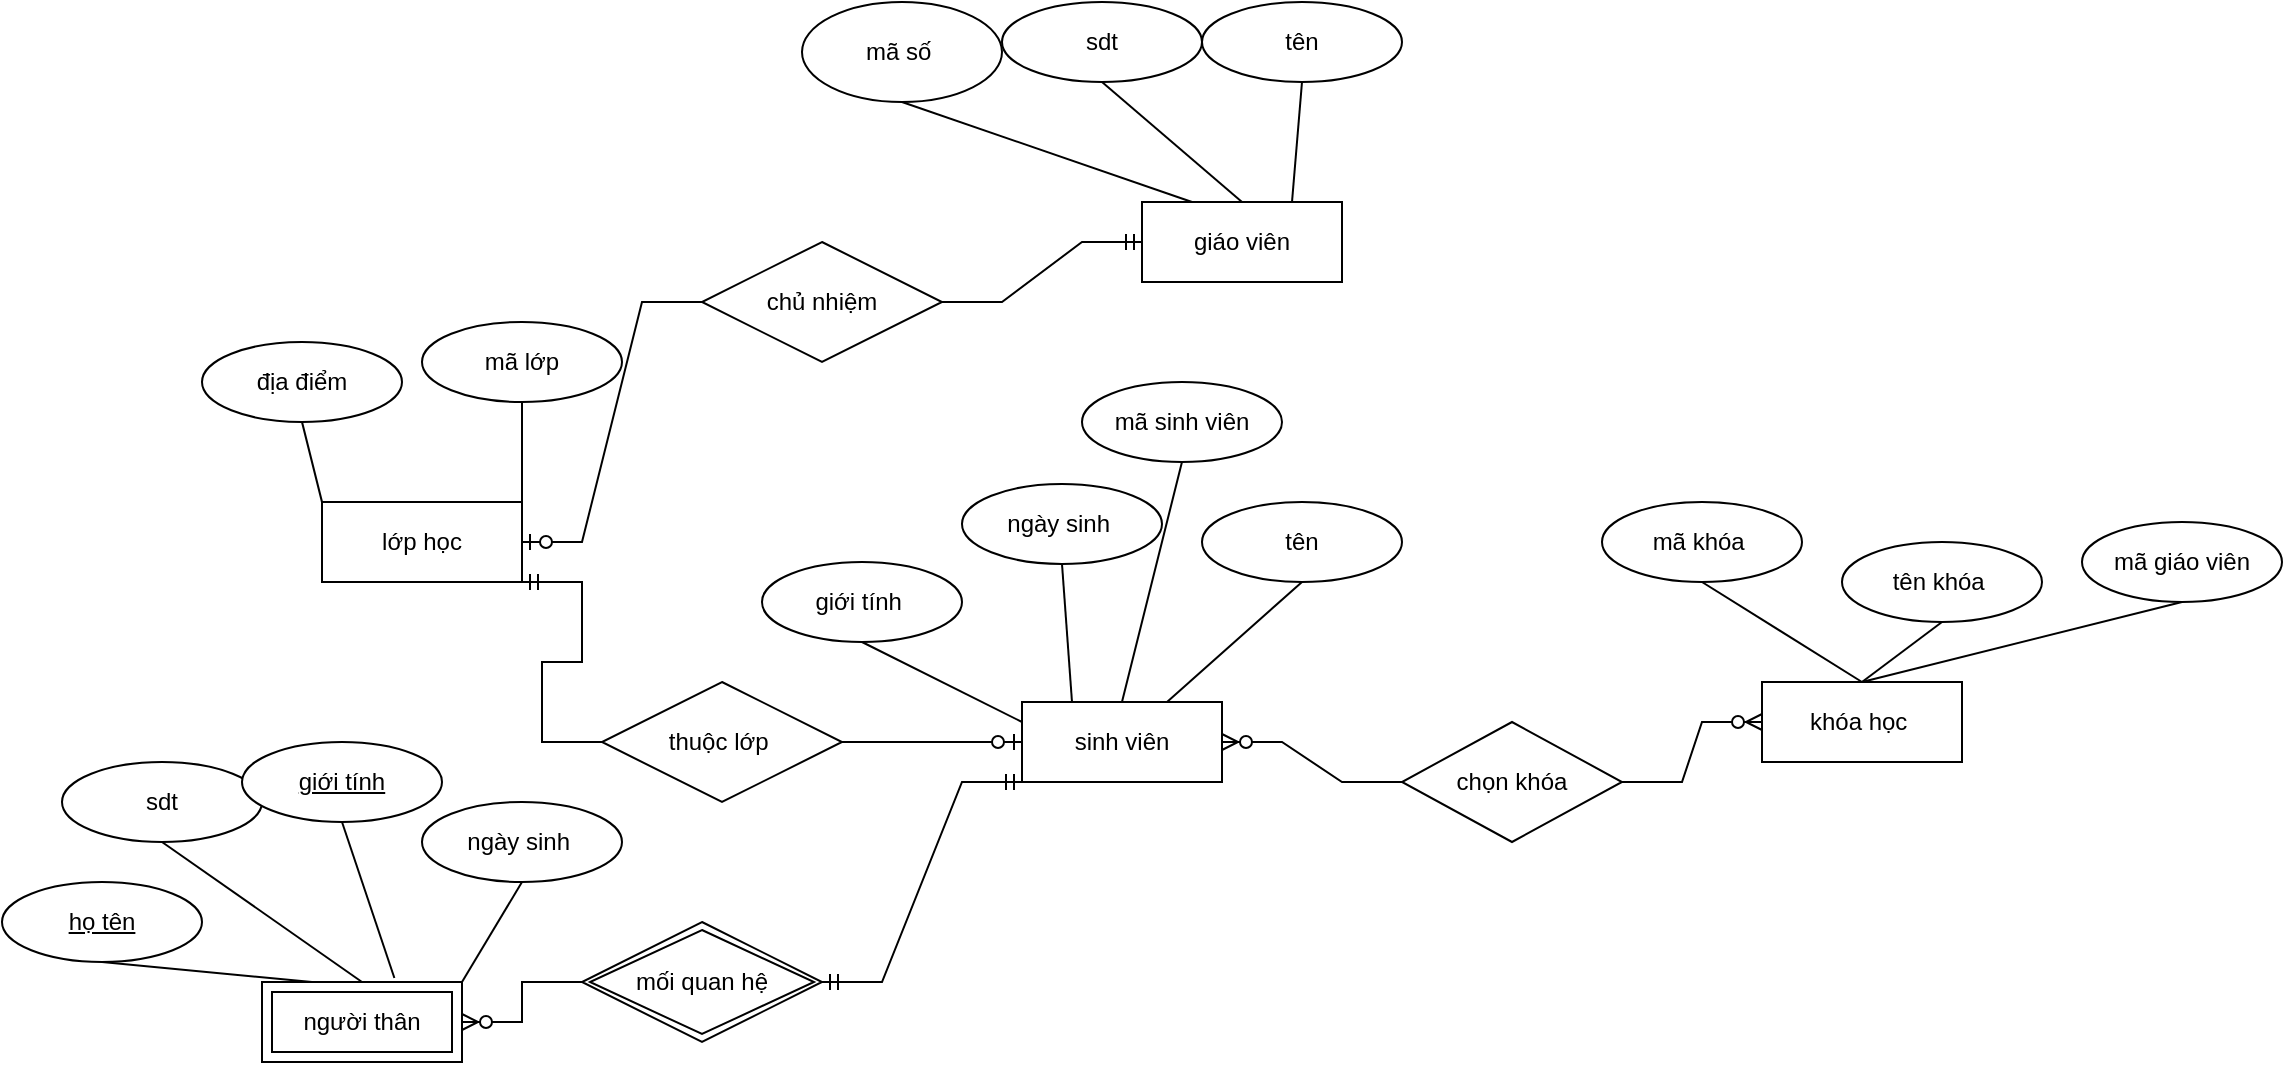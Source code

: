 <mxfile version="20.5.1" type="device"><diagram id="Pf6aWVliiCCF493dWvMO" name="Page-1"><mxGraphModel dx="1888" dy="547" grid="1" gridSize="10" guides="1" tooltips="1" connect="1" arrows="1" fold="1" page="1" pageScale="1" pageWidth="850" pageHeight="1100" math="0" shadow="0"><root><mxCell id="0"/><mxCell id="1" parent="0"/><mxCell id="i3zOqJQeIGxBd5DPq1pG-3" value="mã số&amp;nbsp;" style="ellipse;whiteSpace=wrap;html=1;align=center;" parent="1" vertex="1"><mxGeometry x="310" y="90" width="100" height="50" as="geometry"/></mxCell><mxCell id="i3zOqJQeIGxBd5DPq1pG-4" value="tên" style="ellipse;whiteSpace=wrap;html=1;align=center;" parent="1" vertex="1"><mxGeometry x="510" y="90" width="100" height="40" as="geometry"/></mxCell><mxCell id="i3zOqJQeIGxBd5DPq1pG-5" value="giáo viên" style="whiteSpace=wrap;html=1;align=center;" parent="1" vertex="1"><mxGeometry x="480" y="190" width="100" height="40" as="geometry"/></mxCell><mxCell id="i3zOqJQeIGxBd5DPq1pG-6" value="sdt" style="ellipse;whiteSpace=wrap;html=1;align=center;" parent="1" vertex="1"><mxGeometry x="410" y="90" width="100" height="40" as="geometry"/></mxCell><mxCell id="i3zOqJQeIGxBd5DPq1pG-9" value="" style="endArrow=none;html=1;rounded=0;entryX=0.25;entryY=0;entryDx=0;entryDy=0;exitX=0.5;exitY=1;exitDx=0;exitDy=0;" parent="1" source="i3zOqJQeIGxBd5DPq1pG-3" target="i3zOqJQeIGxBd5DPq1pG-5" edge="1"><mxGeometry relative="1" as="geometry"><mxPoint x="100" y="54.5" as="sourcePoint"/><mxPoint x="260" y="54.5" as="targetPoint"/></mxGeometry></mxCell><mxCell id="i3zOqJQeIGxBd5DPq1pG-12" value="" style="endArrow=none;html=1;rounded=0;entryX=0.75;entryY=0;entryDx=0;entryDy=0;exitX=0.5;exitY=1;exitDx=0;exitDy=0;" parent="1" source="i3zOqJQeIGxBd5DPq1pG-4" target="i3zOqJQeIGxBd5DPq1pG-5" edge="1"><mxGeometry relative="1" as="geometry"><mxPoint x="230" y="60" as="sourcePoint"/><mxPoint x="265" y="135.5" as="targetPoint"/></mxGeometry></mxCell><mxCell id="i3zOqJQeIGxBd5DPq1pG-14" value="sinh viên" style="whiteSpace=wrap;html=1;align=center;" parent="1" vertex="1"><mxGeometry x="420" y="440" width="100" height="40" as="geometry"/></mxCell><mxCell id="i3zOqJQeIGxBd5DPq1pG-15" value="khóa học&amp;nbsp;" style="whiteSpace=wrap;html=1;align=center;" parent="1" vertex="1"><mxGeometry x="790" y="430" width="100" height="40" as="geometry"/></mxCell><mxCell id="i3zOqJQeIGxBd5DPq1pG-17" value="lớp học" style="whiteSpace=wrap;html=1;align=center;" parent="1" vertex="1"><mxGeometry x="70" y="340" width="100" height="40" as="geometry"/></mxCell><mxCell id="i3zOqJQeIGxBd5DPq1pG-19" value="địa điểm" style="ellipse;whiteSpace=wrap;html=1;align=center;" parent="1" vertex="1"><mxGeometry x="10" y="260" width="100" height="40" as="geometry"/></mxCell><mxCell id="i3zOqJQeIGxBd5DPq1pG-20" value="mã lớp" style="ellipse;whiteSpace=wrap;html=1;align=center;" parent="1" vertex="1"><mxGeometry x="120" y="250" width="100" height="40" as="geometry"/></mxCell><mxCell id="i3zOqJQeIGxBd5DPq1pG-22" value="" style="endArrow=none;html=1;rounded=0;exitX=0.5;exitY=1;exitDx=0;exitDy=0;entryX=0;entryY=0;entryDx=0;entryDy=0;" parent="1" source="i3zOqJQeIGxBd5DPq1pG-19" target="i3zOqJQeIGxBd5DPq1pG-17" edge="1"><mxGeometry relative="1" as="geometry"><mxPoint x="130" y="270" as="sourcePoint"/><mxPoint x="290" y="270" as="targetPoint"/></mxGeometry></mxCell><mxCell id="i3zOqJQeIGxBd5DPq1pG-24" value="" style="endArrow=none;html=1;rounded=0;entryX=0.5;entryY=1;entryDx=0;entryDy=0;exitX=1;exitY=0;exitDx=0;exitDy=0;" parent="1" source="i3zOqJQeIGxBd5DPq1pG-17" target="i3zOqJQeIGxBd5DPq1pG-20" edge="1"><mxGeometry relative="1" as="geometry"><mxPoint x="290" y="240" as="sourcePoint"/><mxPoint x="450" y="240" as="targetPoint"/></mxGeometry></mxCell><mxCell id="i3zOqJQeIGxBd5DPq1pG-29" value="tên khóa&amp;nbsp;" style="ellipse;whiteSpace=wrap;html=1;align=center;" parent="1" vertex="1"><mxGeometry x="830" y="360" width="100" height="40" as="geometry"/></mxCell><mxCell id="i3zOqJQeIGxBd5DPq1pG-31" value="mã giáo viên" style="ellipse;whiteSpace=wrap;html=1;align=center;" parent="1" vertex="1"><mxGeometry x="950" y="350" width="100" height="40" as="geometry"/></mxCell><mxCell id="i3zOqJQeIGxBd5DPq1pG-36" value="" style="endArrow=none;html=1;rounded=0;entryX=0.5;entryY=0;entryDx=0;entryDy=0;startArrow=none;exitX=0.5;exitY=1;exitDx=0;exitDy=0;" parent="1" source="i3zOqJQeIGxBd5DPq1pG-30" target="i3zOqJQeIGxBd5DPq1pG-15" edge="1"><mxGeometry relative="1" as="geometry"><mxPoint x="570" y="359" as="sourcePoint"/><mxPoint x="730" y="359" as="targetPoint"/></mxGeometry></mxCell><mxCell id="i3zOqJQeIGxBd5DPq1pG-39" value="" style="endArrow=none;html=1;rounded=0;entryX=0.5;entryY=0;entryDx=0;entryDy=0;exitX=0.5;exitY=1;exitDx=0;exitDy=0;" parent="1" source="i3zOqJQeIGxBd5DPq1pG-31" target="i3zOqJQeIGxBd5DPq1pG-15" edge="1"><mxGeometry relative="1" as="geometry"><mxPoint x="820" y="509" as="sourcePoint"/><mxPoint x="920" y="560" as="targetPoint"/></mxGeometry></mxCell><mxCell id="i3zOqJQeIGxBd5DPq1pG-40" value="" style="endArrow=none;html=1;rounded=0;exitX=0.5;exitY=1;exitDx=0;exitDy=0;entryX=0.5;entryY=0;entryDx=0;entryDy=0;" parent="1" source="i3zOqJQeIGxBd5DPq1pG-29" target="i3zOqJQeIGxBd5DPq1pG-15" edge="1"><mxGeometry relative="1" as="geometry"><mxPoint x="680" y="464.5" as="sourcePoint"/><mxPoint x="740" y="560" as="targetPoint"/></mxGeometry></mxCell><mxCell id="i3zOqJQeIGxBd5DPq1pG-43" value="tên" style="ellipse;whiteSpace=wrap;html=1;align=center;" parent="1" vertex="1"><mxGeometry x="510" y="340" width="100" height="40" as="geometry"/></mxCell><mxCell id="i3zOqJQeIGxBd5DPq1pG-44" value="mã sinh viên" style="ellipse;whiteSpace=wrap;html=1;align=center;" parent="1" vertex="1"><mxGeometry x="450" y="280" width="100" height="40" as="geometry"/></mxCell><mxCell id="i3zOqJQeIGxBd5DPq1pG-46" value="ngày sinh&amp;nbsp;" style="ellipse;whiteSpace=wrap;html=1;align=center;" parent="1" vertex="1"><mxGeometry x="390" y="331" width="100" height="40" as="geometry"/></mxCell><mxCell id="i3zOqJQeIGxBd5DPq1pG-47" value="giới tính&amp;nbsp;" style="ellipse;whiteSpace=wrap;html=1;align=center;" parent="1" vertex="1"><mxGeometry x="290" y="370" width="100" height="40" as="geometry"/></mxCell><mxCell id="i3zOqJQeIGxBd5DPq1pG-48" value="" style="endArrow=none;html=1;rounded=0;entryX=0.25;entryY=0;entryDx=0;entryDy=0;exitX=0.5;exitY=1;exitDx=0;exitDy=0;" parent="1" source="i3zOqJQeIGxBd5DPq1pG-46" target="i3zOqJQeIGxBd5DPq1pG-14" edge="1"><mxGeometry relative="1" as="geometry"><mxPoint x="310" y="290.3" as="sourcePoint"/><mxPoint x="470" y="290.3" as="targetPoint"/><Array as="points"/></mxGeometry></mxCell><mxCell id="i3zOqJQeIGxBd5DPq1pG-52" value="" style="endArrow=none;html=1;rounded=0;entryX=0.5;entryY=1;entryDx=0;entryDy=0;" parent="1" source="i3zOqJQeIGxBd5DPq1pG-14" target="i3zOqJQeIGxBd5DPq1pG-43" edge="1"><mxGeometry relative="1" as="geometry"><mxPoint x="450" y="300.8" as="sourcePoint"/><mxPoint x="533" y="310.0" as="targetPoint"/></mxGeometry></mxCell><mxCell id="i3zOqJQeIGxBd5DPq1pG-55" value="người thân" style="shape=ext;margin=3;double=1;whiteSpace=wrap;html=1;align=center;" parent="1" vertex="1"><mxGeometry x="40" y="580" width="100" height="40" as="geometry"/></mxCell><mxCell id="i3zOqJQeIGxBd5DPq1pG-56" value="" style="endArrow=none;html=1;rounded=0;entryX=0.25;entryY=0;entryDx=0;entryDy=0;exitX=0.5;exitY=1;exitDx=0;exitDy=0;" parent="1" source="i3zOqJQeIGxBd5DPq1pG-57" target="i3zOqJQeIGxBd5DPq1pG-55" edge="1"><mxGeometry relative="1" as="geometry"><mxPoint x="50" y="270" as="sourcePoint"/><mxPoint x="170" y="320" as="targetPoint"/></mxGeometry></mxCell><mxCell id="i3zOqJQeIGxBd5DPq1pG-57" value="&lt;u&gt;họ tên&lt;/u&gt;" style="ellipse;whiteSpace=wrap;html=1;align=center;" parent="1" vertex="1"><mxGeometry x="-90" y="530" width="100" height="40" as="geometry"/></mxCell><mxCell id="i3zOqJQeIGxBd5DPq1pG-59" value="sdt" style="ellipse;whiteSpace=wrap;html=1;align=center;" parent="1" vertex="1"><mxGeometry x="-60" y="470" width="100" height="40" as="geometry"/></mxCell><mxCell id="i3zOqJQeIGxBd5DPq1pG-60" value="ngày sinh&amp;nbsp;" style="ellipse;whiteSpace=wrap;html=1;align=center;" parent="1" vertex="1"><mxGeometry x="120" y="490" width="100" height="40" as="geometry"/></mxCell><mxCell id="i3zOqJQeIGxBd5DPq1pG-61" value="giới tính" style="ellipse;whiteSpace=wrap;html=1;align=center;fontStyle=4;" parent="1" vertex="1"><mxGeometry x="30" y="460" width="100" height="40" as="geometry"/></mxCell><mxCell id="i3zOqJQeIGxBd5DPq1pG-62" value="" style="endArrow=none;html=1;rounded=0;entryX=0.5;entryY=1;entryDx=0;entryDy=0;exitX=1;exitY=0;exitDx=0;exitDy=0;" parent="1" source="i3zOqJQeIGxBd5DPq1pG-55" target="i3zOqJQeIGxBd5DPq1pG-60" edge="1"><mxGeometry relative="1" as="geometry"><mxPoint x="160" y="330" as="sourcePoint"/><mxPoint x="260" y="381" as="targetPoint"/></mxGeometry></mxCell><mxCell id="i3zOqJQeIGxBd5DPq1pG-63" value="" style="endArrow=none;html=1;rounded=0;entryX=0.5;entryY=0;entryDx=0;entryDy=0;exitX=0.5;exitY=1;exitDx=0;exitDy=0;" parent="1" source="i3zOqJQeIGxBd5DPq1pG-59" target="i3zOqJQeIGxBd5DPq1pG-55" edge="1"><mxGeometry relative="1" as="geometry"><mxPoint x="140" y="269" as="sourcePoint"/><mxPoint x="240" y="320" as="targetPoint"/></mxGeometry></mxCell><mxCell id="i3zOqJQeIGxBd5DPq1pG-65" value="" style="endArrow=none;html=1;rounded=0;entryX=0.662;entryY=-0.05;entryDx=0;entryDy=0;entryPerimeter=0;exitX=0.5;exitY=1;exitDx=0;exitDy=0;" parent="1" source="i3zOqJQeIGxBd5DPq1pG-61" target="i3zOqJQeIGxBd5DPq1pG-55" edge="1"><mxGeometry relative="1" as="geometry"><mxPoint x="240" y="259" as="sourcePoint"/><mxPoint x="230" y="320" as="targetPoint"/></mxGeometry></mxCell><mxCell id="i3zOqJQeIGxBd5DPq1pG-30" value="mã khóa&amp;nbsp;" style="ellipse;whiteSpace=wrap;html=1;align=center;" parent="1" vertex="1"><mxGeometry x="710" y="340" width="100" height="40" as="geometry"/></mxCell><mxCell id="i3zOqJQeIGxBd5DPq1pG-67" value="" style="endArrow=none;html=1;rounded=0;entryX=0;entryY=0.25;entryDx=0;entryDy=0;exitX=0.5;exitY=1;exitDx=0;exitDy=0;" parent="1" source="i3zOqJQeIGxBd5DPq1pG-47" target="i3zOqJQeIGxBd5DPq1pG-14" edge="1"><mxGeometry relative="1" as="geometry"><mxPoint x="450" y="380" as="sourcePoint"/><mxPoint x="455" y="450" as="targetPoint"/><Array as="points"/></mxGeometry></mxCell><mxCell id="i3zOqJQeIGxBd5DPq1pG-68" value="" style="endArrow=none;html=1;rounded=0;entryX=0.5;entryY=0;entryDx=0;entryDy=0;exitX=0.5;exitY=1;exitDx=0;exitDy=0;" parent="1" source="i3zOqJQeIGxBd5DPq1pG-44" target="i3zOqJQeIGxBd5DPq1pG-14" edge="1"><mxGeometry relative="1" as="geometry"><mxPoint x="460" y="390" as="sourcePoint"/><mxPoint x="465" y="460" as="targetPoint"/><Array as="points"/></mxGeometry></mxCell><mxCell id="i3zOqJQeIGxBd5DPq1pG-69" value="mối quan hệ" style="shape=rhombus;double=1;perimeter=rhombusPerimeter;whiteSpace=wrap;html=1;align=center;" parent="1" vertex="1"><mxGeometry x="200" y="550" width="120" height="60" as="geometry"/></mxCell><mxCell id="i3zOqJQeIGxBd5DPq1pG-74" value="" style="edgeStyle=entityRelationEdgeStyle;fontSize=12;html=1;endArrow=ERzeroToMany;endFill=1;rounded=0;entryX=1;entryY=0.5;entryDx=0;entryDy=0;exitX=0;exitY=0.5;exitDx=0;exitDy=0;" parent="1" source="i3zOqJQeIGxBd5DPq1pG-69" target="i3zOqJQeIGxBd5DPq1pG-55" edge="1"><mxGeometry width="100" height="100" relative="1" as="geometry"><mxPoint x="130" y="600" as="sourcePoint"/><mxPoint x="230" y="500" as="targetPoint"/></mxGeometry></mxCell><mxCell id="i3zOqJQeIGxBd5DPq1pG-75" value="" style="edgeStyle=entityRelationEdgeStyle;fontSize=12;html=1;endArrow=ERmandOne;startArrow=ERmandOne;rounded=0;entryX=0;entryY=1;entryDx=0;entryDy=0;exitX=1;exitY=0.5;exitDx=0;exitDy=0;" parent="1" source="i3zOqJQeIGxBd5DPq1pG-69" target="i3zOqJQeIGxBd5DPq1pG-14" edge="1"><mxGeometry width="100" height="100" relative="1" as="geometry"><mxPoint x="170" y="620" as="sourcePoint"/><mxPoint x="270" y="520" as="targetPoint"/></mxGeometry></mxCell><mxCell id="i3zOqJQeIGxBd5DPq1pG-77" value="chọn khóa" style="shape=rhombus;perimeter=rhombusPerimeter;whiteSpace=wrap;html=1;align=center;" parent="1" vertex="1"><mxGeometry x="610" y="450" width="110" height="60" as="geometry"/></mxCell><mxCell id="i3zOqJQeIGxBd5DPq1pG-79" value="" style="edgeStyle=entityRelationEdgeStyle;fontSize=12;html=1;endArrow=ERzeroToMany;endFill=1;rounded=0;exitX=0;exitY=0.5;exitDx=0;exitDy=0;" parent="1" source="i3zOqJQeIGxBd5DPq1pG-77" target="i3zOqJQeIGxBd5DPq1pG-14" edge="1"><mxGeometry width="100" height="100" relative="1" as="geometry"><mxPoint x="520" y="610" as="sourcePoint"/><mxPoint x="620" y="510" as="targetPoint"/></mxGeometry></mxCell><mxCell id="i3zOqJQeIGxBd5DPq1pG-80" value="" style="edgeStyle=entityRelationEdgeStyle;fontSize=12;html=1;endArrow=ERzeroToMany;endFill=1;rounded=0;entryX=0;entryY=0.5;entryDx=0;entryDy=0;exitX=1;exitY=0.5;exitDx=0;exitDy=0;" parent="1" source="i3zOqJQeIGxBd5DPq1pG-77" target="i3zOqJQeIGxBd5DPq1pG-15" edge="1"><mxGeometry width="100" height="100" relative="1" as="geometry"><mxPoint x="710" y="620" as="sourcePoint"/><mxPoint x="810" y="520" as="targetPoint"/></mxGeometry></mxCell><mxCell id="i3zOqJQeIGxBd5DPq1pG-82" value="" style="endArrow=none;html=1;rounded=0;entryX=0.5;entryY=0;entryDx=0;entryDy=0;exitX=0.5;exitY=1;exitDx=0;exitDy=0;" parent="1" source="i3zOqJQeIGxBd5DPq1pG-6" target="i3zOqJQeIGxBd5DPq1pG-5" edge="1"><mxGeometry relative="1" as="geometry"><mxPoint x="165" y="70" as="sourcePoint"/><mxPoint x="120" y="150" as="targetPoint"/></mxGeometry></mxCell><mxCell id="i3zOqJQeIGxBd5DPq1pG-85" value="chủ nhiệm" style="shape=rhombus;perimeter=rhombusPerimeter;whiteSpace=wrap;html=1;align=center;" parent="1" vertex="1"><mxGeometry x="260" y="210" width="120" height="60" as="geometry"/></mxCell><mxCell id="i3zOqJQeIGxBd5DPq1pG-91" value="" style="edgeStyle=entityRelationEdgeStyle;fontSize=12;html=1;endArrow=ERmandOne;rounded=0;entryX=0;entryY=0.5;entryDx=0;entryDy=0;exitX=1;exitY=0.5;exitDx=0;exitDy=0;" parent="1" source="i3zOqJQeIGxBd5DPq1pG-85" target="i3zOqJQeIGxBd5DPq1pG-5" edge="1"><mxGeometry width="100" height="100" relative="1" as="geometry"><mxPoint x="630" y="290" as="sourcePoint"/><mxPoint x="730" y="190" as="targetPoint"/></mxGeometry></mxCell><mxCell id="i3zOqJQeIGxBd5DPq1pG-94" style="edgeStyle=orthogonalEdgeStyle;rounded=0;orthogonalLoop=1;jettySize=auto;html=1;exitX=0.5;exitY=1;exitDx=0;exitDy=0;" parent="1" source="i3zOqJQeIGxBd5DPq1pG-85" target="i3zOqJQeIGxBd5DPq1pG-85" edge="1"><mxGeometry relative="1" as="geometry"/></mxCell><mxCell id="i3zOqJQeIGxBd5DPq1pG-99" value="" style="edgeStyle=entityRelationEdgeStyle;fontSize=12;html=1;endArrow=ERzeroToOne;endFill=1;rounded=0;entryX=1;entryY=0.5;entryDx=0;entryDy=0;exitX=0;exitY=0.5;exitDx=0;exitDy=0;" parent="1" source="i3zOqJQeIGxBd5DPq1pG-85" target="i3zOqJQeIGxBd5DPq1pG-17" edge="1"><mxGeometry width="100" height="100" relative="1" as="geometry"><mxPoint x="170" y="450" as="sourcePoint"/><mxPoint x="270" y="350" as="targetPoint"/></mxGeometry></mxCell><mxCell id="i3zOqJQeIGxBd5DPq1pG-102" value="thuộc lớp&amp;nbsp;" style="shape=rhombus;perimeter=rhombusPerimeter;whiteSpace=wrap;html=1;align=center;" parent="1" vertex="1"><mxGeometry x="210" y="430" width="120" height="60" as="geometry"/></mxCell><mxCell id="i3zOqJQeIGxBd5DPq1pG-103" value="" style="edgeStyle=entityRelationEdgeStyle;fontSize=12;html=1;endArrow=ERmandOne;rounded=0;entryX=1;entryY=1;entryDx=0;entryDy=0;exitX=0;exitY=0.5;exitDx=0;exitDy=0;" parent="1" source="i3zOqJQeIGxBd5DPq1pG-102" target="i3zOqJQeIGxBd5DPq1pG-17" edge="1"><mxGeometry width="100" height="100" relative="1" as="geometry"><mxPoint x="180" y="410" as="sourcePoint"/><mxPoint x="280" y="310" as="targetPoint"/></mxGeometry></mxCell><mxCell id="i3zOqJQeIGxBd5DPq1pG-104" value="" style="edgeStyle=entityRelationEdgeStyle;fontSize=12;html=1;endArrow=ERzeroToOne;endFill=1;rounded=0;entryX=0;entryY=0.5;entryDx=0;entryDy=0;exitX=1;exitY=0.5;exitDx=0;exitDy=0;" parent="1" source="i3zOqJQeIGxBd5DPq1pG-102" target="i3zOqJQeIGxBd5DPq1pG-14" edge="1"><mxGeometry width="100" height="100" relative="1" as="geometry"><mxPoint x="180" y="410" as="sourcePoint"/><mxPoint x="280" y="310" as="targetPoint"/></mxGeometry></mxCell></root></mxGraphModel></diagram></mxfile>
